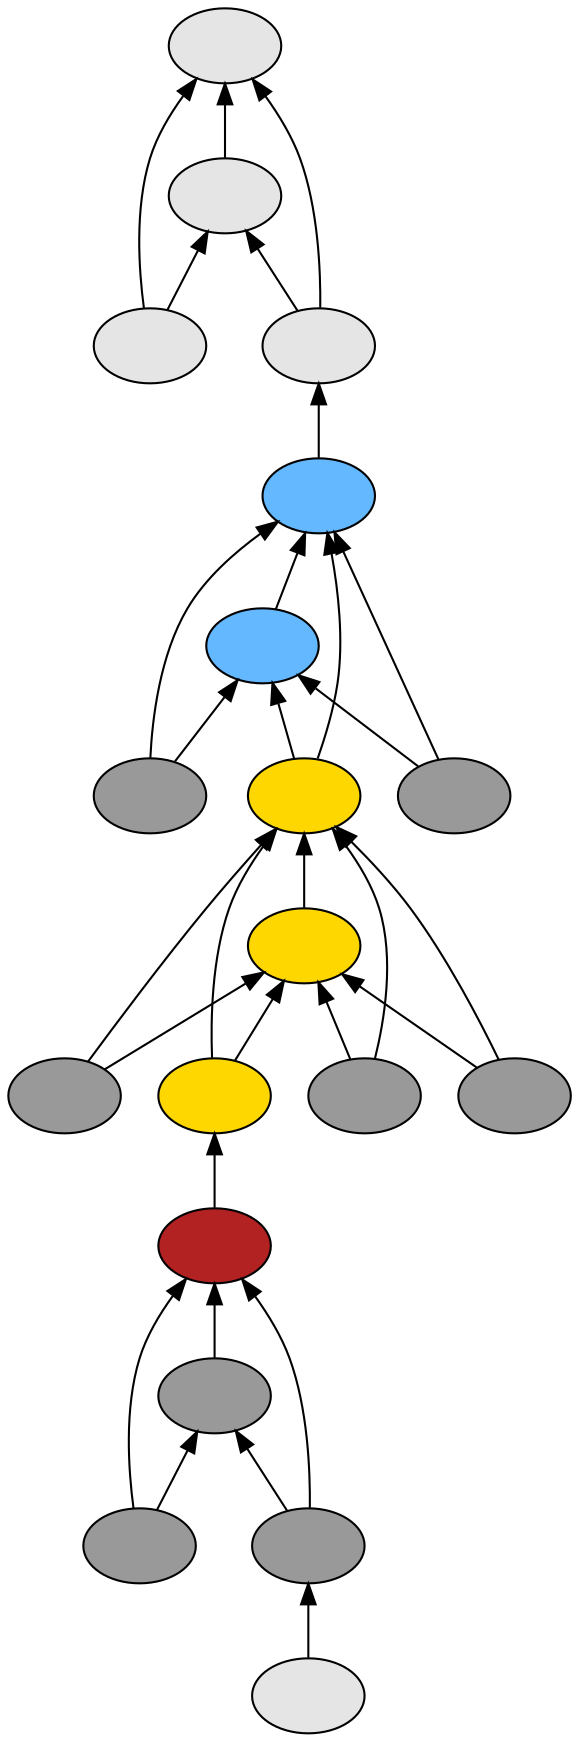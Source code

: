 digraph {
rankdir=BT
fontsize=24
subgraph clster1 {
subgraph clster2 {
"29359040"["fillcolor"="grey90" "fontsize"="24" "label"="" "shape"="ellipse" "style"="filled" ]
}

subgraph clster3 {
"30136448"["fillcolor"="firebrick" "fontsize"="24" "label"="" "shape"="ellipse" "style"="filled" ]
"30137280"["fillcolor"="grey60" "fontsize"="24" "label"="" "shape"="ellipse" "style"="filled" ]
"31805840"["fillcolor"="grey60" "fontsize"="24" "label"="" "shape"="ellipse" "style"="filled" ]
"25977504"["fillcolor"="grey60" "fontsize"="24" "label"="" "shape"="ellipse" "style"="filled" ]
}

subgraph clster4 {
"26620336"["fillcolor"="steelblue1" "fontsize"="24" "label"="" "shape"="ellipse" "style"="filled" ]
"29399760"["fillcolor"="steelblue1" "fontsize"="24" "label"="" "shape"="ellipse" "style"="filled" ]
"26830576"["fillcolor"="grey60" "fontsize"="24" "label"="" "shape"="ellipse" "style"="filled" ]
"26358576"["fillcolor"="gold" "fontsize"="24" "label"="" "shape"="ellipse" "style"="filled" ]
"28485744"["fillcolor"="gold" "fontsize"="24" "label"="" "shape"="ellipse" "style"="filled" ]
"27825008"["fillcolor"="grey60" "fontsize"="24" "label"="" "shape"="ellipse" "style"="filled" ]
"26078976"["fillcolor"="gold" "fontsize"="24" "label"="" "shape"="ellipse" "style"="filled" ]
"25906208"["fillcolor"="grey60" "fontsize"="24" "label"="" "shape"="ellipse" "style"="filled" ]
"32104320"["fillcolor"="grey60" "fontsize"="24" "label"="" "shape"="ellipse" "style"="filled" ]
"31197024"["fillcolor"="grey60" "fontsize"="24" "label"="" "shape"="ellipse" "style"="filled" ]
}

subgraph clster5 {
"28401456"["fillcolor"="grey90" "fontsize"="24" "label"="" "shape"="ellipse" "style"="filled" ]
"32595744"["fillcolor"="grey90" "fontsize"="24" "label"="" "shape"="ellipse" "style"="filled" ]
"24384944"["fillcolor"="grey90" "fontsize"="24" "label"="" "shape"="ellipse" "style"="filled" ]
"23848704"["fillcolor"="grey90" "fontsize"="24" "label"="" "shape"="ellipse" "style"="filled" ]
}

}

"26830576" -> "26620336"["arrowhead"="normal" "color"="black" "constraint"="true" "style"="solid" ]
"26830576" -> "29399760"["arrowhead"="normal" "color"="black" "constraint"="true" "style"="solid" ]
"26358576" -> "26620336"["arrowhead"="normal" "color"="black" "constraint"="true" "style"="solid" ]
"26358576" -> "29399760"["arrowhead"="normal" "color"="black" "constraint"="true" "style"="solid" ]
"27825008" -> "26358576"["arrowhead"="normal" "color"="black" "constraint"="true" "style"="solid" ]
"27825008" -> "28485744"["arrowhead"="normal" "color"="black" "constraint"="true" "style"="solid" ]
"26078976" -> "26358576"["arrowhead"="normal" "color"="black" "constraint"="true" "style"="solid" ]
"26078976" -> "28485744"["arrowhead"="normal" "color"="black" "constraint"="true" "style"="solid" ]
"30136448" -> "26078976"["arrowhead"="normal" "color"="black" "constraint"="true" "style"="solid" ]
"25906208" -> "26358576"["arrowhead"="normal" "color"="black" "constraint"="true" "style"="solid" ]
"25906208" -> "28485744"["arrowhead"="normal" "color"="black" "constraint"="true" "style"="solid" ]
"32104320" -> "26358576"["arrowhead"="normal" "color"="black" "constraint"="true" "style"="solid" ]
"32104320" -> "28485744"["arrowhead"="normal" "color"="black" "constraint"="true" "style"="solid" ]
"28485744" -> "26358576"["arrowhead"="normal" "color"="black" "constraint"="true" "style"="solid" ]
"31197024" -> "26620336"["arrowhead"="normal" "color"="black" "constraint"="true" "style"="solid" ]
"31197024" -> "29399760"["arrowhead"="normal" "color"="black" "constraint"="true" "style"="solid" ]
"29399760" -> "26620336"["arrowhead"="normal" "color"="black" "constraint"="true" "style"="solid" ]
"24384944" -> "28401456"["arrowhead"="normal" "color"="black" "constraint"="true" "style"="solid" ]
"24384944" -> "32595744"["arrowhead"="normal" "color"="black" "constraint"="true" "style"="solid" ]
"23848704" -> "28401456"["arrowhead"="normal" "color"="black" "constraint"="true" "style"="solid" ]
"23848704" -> "32595744"["arrowhead"="normal" "color"="black" "constraint"="true" "style"="solid" ]
"26620336" -> "23848704"["arrowhead"="normal" "color"="black" "constraint"="true" "style"="solid" ]
"32595744" -> "28401456"["arrowhead"="normal" "color"="black" "constraint"="true" "style"="solid" ]
"31805840" -> "30136448"["arrowhead"="normal" "color"="black" "constraint"="true" "style"="solid" ]
"31805840" -> "30137280"["arrowhead"="normal" "color"="black" "constraint"="true" "style"="solid" ]
"25977504" -> "30136448"["arrowhead"="normal" "color"="black" "constraint"="true" "style"="solid" ]
"25977504" -> "30137280"["arrowhead"="normal" "color"="black" "constraint"="true" "style"="solid" ]
"29359040" -> "25977504"["arrowhead"="normal" "color"="black" "constraint"="true" "style"="solid" ]
"30137280" -> "30136448"["arrowhead"="normal" "color"="black" "constraint"="true" "style"="solid" ]

}